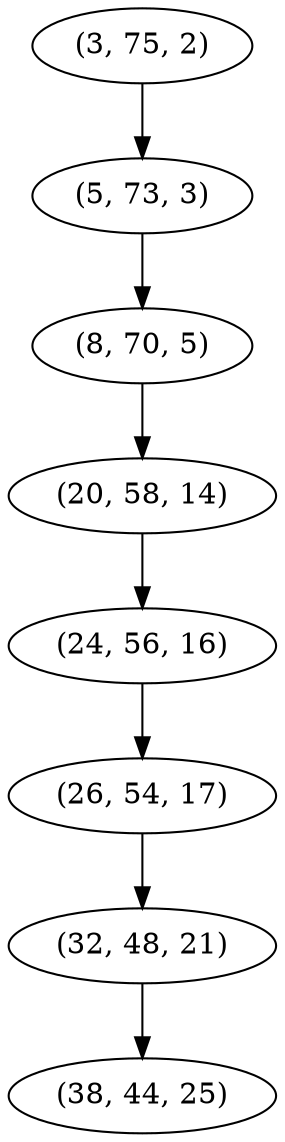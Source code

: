 digraph tree {
    "(3, 75, 2)";
    "(5, 73, 3)";
    "(8, 70, 5)";
    "(20, 58, 14)";
    "(24, 56, 16)";
    "(26, 54, 17)";
    "(32, 48, 21)";
    "(38, 44, 25)";
    "(3, 75, 2)" -> "(5, 73, 3)";
    "(5, 73, 3)" -> "(8, 70, 5)";
    "(8, 70, 5)" -> "(20, 58, 14)";
    "(20, 58, 14)" -> "(24, 56, 16)";
    "(24, 56, 16)" -> "(26, 54, 17)";
    "(26, 54, 17)" -> "(32, 48, 21)";
    "(32, 48, 21)" -> "(38, 44, 25)";
}
